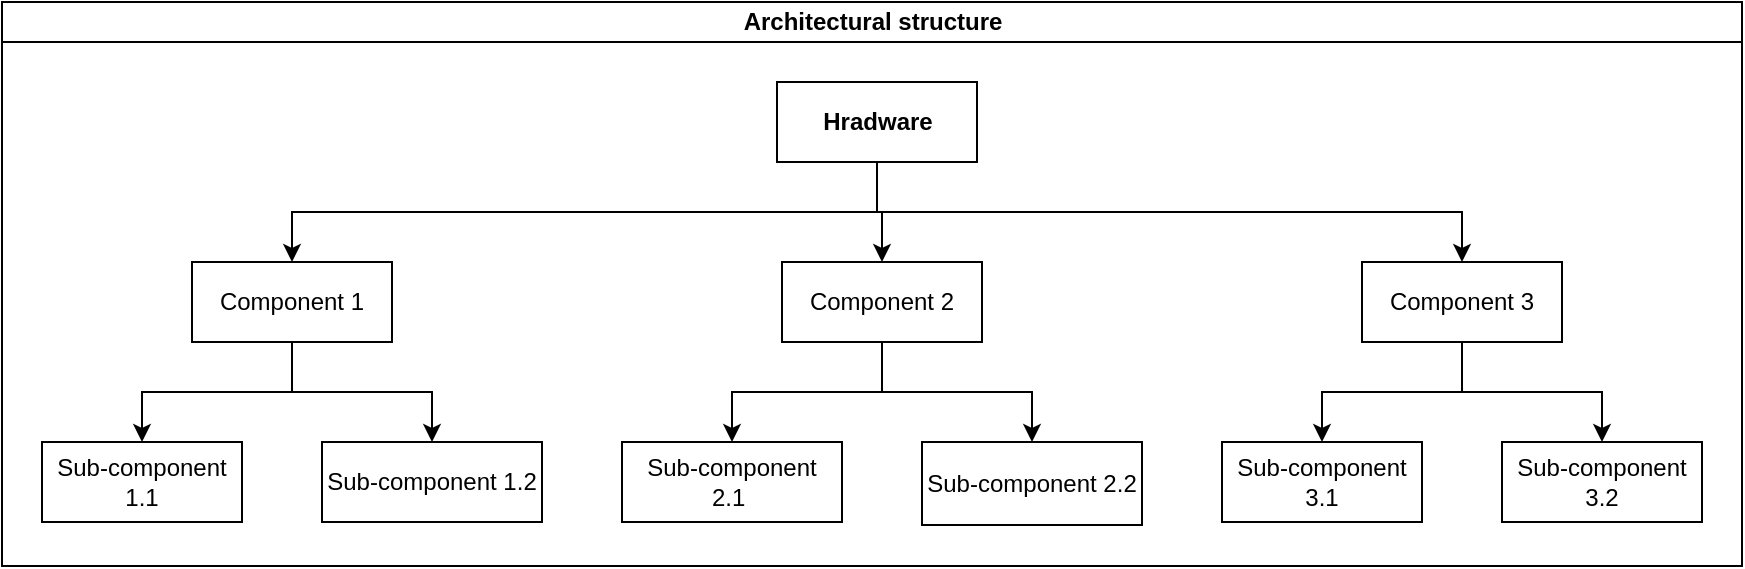 <mxfile version="14.7.4" type="github">
  <diagram id="P9Uurger7CA0uye5NVtA" name="Page-1">
    <mxGraphModel dx="1666" dy="831" grid="1" gridSize="10" guides="1" tooltips="1" connect="1" arrows="1" fold="1" page="1" pageScale="1" pageWidth="827" pageHeight="1169" math="0" shadow="0">
      <root>
        <mxCell id="0" />
        <mxCell id="1" parent="0" />
        <mxCell id="avaKX5EeBfz0DVWXv85b-1" value="Architectural structure " style="swimlane;html=1;startSize=20;horizontal=1;childLayout=treeLayout;horizontalTree=0;resizable=0;containerType=tree;" vertex="1" parent="1">
          <mxGeometry x="40" y="410" width="870" height="282" as="geometry" />
        </mxCell>
        <mxCell id="avaKX5EeBfz0DVWXv85b-2" value="&lt;b&gt;Hradware&lt;/b&gt;" style="whiteSpace=wrap;html=1;" vertex="1" parent="avaKX5EeBfz0DVWXv85b-1">
          <mxGeometry x="387.5" y="40" width="100" height="40" as="geometry" />
        </mxCell>
        <mxCell id="avaKX5EeBfz0DVWXv85b-3" value="Component 1" style="whiteSpace=wrap;html=1;" vertex="1" parent="avaKX5EeBfz0DVWXv85b-1">
          <mxGeometry x="95" y="130" width="100" height="40" as="geometry" />
        </mxCell>
        <mxCell id="avaKX5EeBfz0DVWXv85b-4" value="" style="edgeStyle=elbowEdgeStyle;elbow=vertical;html=1;rounded=0;" edge="1" parent="avaKX5EeBfz0DVWXv85b-1" source="avaKX5EeBfz0DVWXv85b-2" target="avaKX5EeBfz0DVWXv85b-3">
          <mxGeometry relative="1" as="geometry" />
        </mxCell>
        <mxCell id="avaKX5EeBfz0DVWXv85b-5" value="Component 2" style="whiteSpace=wrap;html=1;" vertex="1" parent="avaKX5EeBfz0DVWXv85b-1">
          <mxGeometry x="390" y="130" width="100" height="40" as="geometry" />
        </mxCell>
        <mxCell id="avaKX5EeBfz0DVWXv85b-6" value="" style="edgeStyle=elbowEdgeStyle;elbow=vertical;html=1;rounded=0;" edge="1" parent="avaKX5EeBfz0DVWXv85b-1" source="avaKX5EeBfz0DVWXv85b-2" target="avaKX5EeBfz0DVWXv85b-5">
          <mxGeometry relative="1" as="geometry" />
        </mxCell>
        <mxCell id="avaKX5EeBfz0DVWXv85b-7" value="" style="edgeStyle=elbowEdgeStyle;elbow=vertical;html=1;rounded=0;" edge="1" parent="avaKX5EeBfz0DVWXv85b-1" source="avaKX5EeBfz0DVWXv85b-3" target="avaKX5EeBfz0DVWXv85b-8">
          <mxGeometry relative="1" as="geometry">
            <mxPoint x="-2112" y="570" as="sourcePoint" />
          </mxGeometry>
        </mxCell>
        <mxCell id="avaKX5EeBfz0DVWXv85b-8" value="Sub-component 1.1 " style="whiteSpace=wrap;html=1;" vertex="1" parent="avaKX5EeBfz0DVWXv85b-1">
          <mxGeometry x="20" y="220" width="100" height="40" as="geometry" />
        </mxCell>
        <mxCell id="avaKX5EeBfz0DVWXv85b-9" value="" style="edgeStyle=elbowEdgeStyle;elbow=vertical;html=1;rounded=0;" edge="1" parent="avaKX5EeBfz0DVWXv85b-1" source="avaKX5EeBfz0DVWXv85b-3" target="avaKX5EeBfz0DVWXv85b-10">
          <mxGeometry relative="1" as="geometry">
            <mxPoint x="-2112" y="570" as="sourcePoint" />
          </mxGeometry>
        </mxCell>
        <mxCell id="avaKX5EeBfz0DVWXv85b-10" value="Sub-component 1.2 " style="whiteSpace=wrap;html=1;" vertex="1" parent="avaKX5EeBfz0DVWXv85b-1">
          <mxGeometry x="160" y="220" width="110" height="40" as="geometry" />
        </mxCell>
        <mxCell id="avaKX5EeBfz0DVWXv85b-11" value="" style="edgeStyle=elbowEdgeStyle;elbow=vertical;html=1;rounded=0;" edge="1" parent="avaKX5EeBfz0DVWXv85b-1" source="avaKX5EeBfz0DVWXv85b-5" target="avaKX5EeBfz0DVWXv85b-12">
          <mxGeometry relative="1" as="geometry">
            <mxPoint x="-1944" y="570" as="sourcePoint" />
          </mxGeometry>
        </mxCell>
        <mxCell id="avaKX5EeBfz0DVWXv85b-12" value="Sub-component 2.1&amp;nbsp; " style="whiteSpace=wrap;html=1;" vertex="1" parent="avaKX5EeBfz0DVWXv85b-1">
          <mxGeometry x="310" y="220" width="110" height="40" as="geometry" />
        </mxCell>
        <mxCell id="avaKX5EeBfz0DVWXv85b-13" value="" style="edgeStyle=elbowEdgeStyle;elbow=vertical;html=1;rounded=0;" edge="1" parent="avaKX5EeBfz0DVWXv85b-1" source="avaKX5EeBfz0DVWXv85b-5" target="avaKX5EeBfz0DVWXv85b-14">
          <mxGeometry relative="1" as="geometry">
            <mxPoint x="-1944" y="570" as="sourcePoint" />
          </mxGeometry>
        </mxCell>
        <mxCell id="avaKX5EeBfz0DVWXv85b-14" value="Sub-component 2.2" style="whiteSpace=wrap;html=1;" vertex="1" parent="avaKX5EeBfz0DVWXv85b-1">
          <mxGeometry x="460" y="220" width="110" height="41.5" as="geometry" />
        </mxCell>
        <mxCell id="avaKX5EeBfz0DVWXv85b-15" value="" style="edgeStyle=elbowEdgeStyle;elbow=vertical;html=1;rounded=0;" edge="1" parent="avaKX5EeBfz0DVWXv85b-1" source="avaKX5EeBfz0DVWXv85b-2" target="avaKX5EeBfz0DVWXv85b-16">
          <mxGeometry relative="1" as="geometry">
            <mxPoint x="-970" y="490" as="sourcePoint" />
          </mxGeometry>
        </mxCell>
        <mxCell id="avaKX5EeBfz0DVWXv85b-16" value="Component 3" style="whiteSpace=wrap;html=1;" vertex="1" parent="avaKX5EeBfz0DVWXv85b-1">
          <mxGeometry x="680" y="130" width="100" height="40" as="geometry" />
        </mxCell>
        <mxCell id="avaKX5EeBfz0DVWXv85b-17" value="" style="edgeStyle=elbowEdgeStyle;elbow=vertical;html=1;rounded=0;" edge="1" parent="avaKX5EeBfz0DVWXv85b-1" source="avaKX5EeBfz0DVWXv85b-16" target="avaKX5EeBfz0DVWXv85b-18">
          <mxGeometry relative="1" as="geometry">
            <mxPoint x="-522" y="490" as="sourcePoint" />
          </mxGeometry>
        </mxCell>
        <mxCell id="avaKX5EeBfz0DVWXv85b-18" value="Sub-component 3.1" style="whiteSpace=wrap;html=1;" vertex="1" parent="avaKX5EeBfz0DVWXv85b-1">
          <mxGeometry x="610" y="220" width="100" height="40" as="geometry" />
        </mxCell>
        <mxCell id="avaKX5EeBfz0DVWXv85b-19" value="" style="edgeStyle=elbowEdgeStyle;elbow=vertical;html=1;rounded=0;" edge="1" parent="avaKX5EeBfz0DVWXv85b-1" source="avaKX5EeBfz0DVWXv85b-16" target="avaKX5EeBfz0DVWXv85b-20">
          <mxGeometry relative="1" as="geometry">
            <mxPoint x="369.5" y="580" as="sourcePoint" />
          </mxGeometry>
        </mxCell>
        <mxCell id="avaKX5EeBfz0DVWXv85b-20" value="Sub-component 3.2" style="whiteSpace=wrap;html=1;" vertex="1" parent="avaKX5EeBfz0DVWXv85b-1">
          <mxGeometry x="750" y="220" width="100" height="40" as="geometry" />
        </mxCell>
      </root>
    </mxGraphModel>
  </diagram>
</mxfile>
